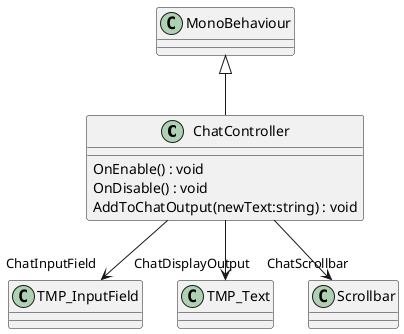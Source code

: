 @startuml
class ChatController {
    OnEnable() : void
    OnDisable() : void
    AddToChatOutput(newText:string) : void
}
MonoBehaviour <|-- ChatController
ChatController --> "ChatInputField" TMP_InputField
ChatController --> "ChatDisplayOutput" TMP_Text
ChatController --> "ChatScrollbar" Scrollbar
@enduml
